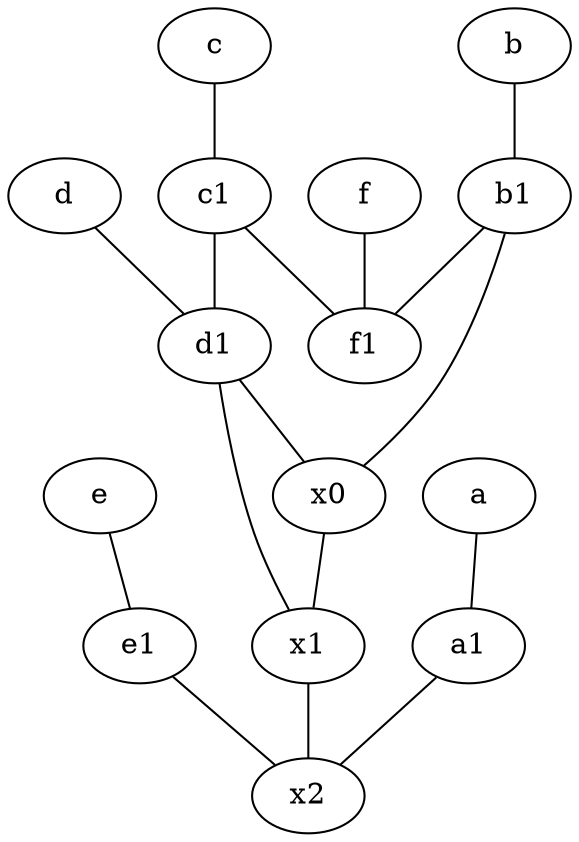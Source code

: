 graph {
	node [labelfontsize=50]
	b1 [labelfontsize=50 pos="9,4!"]
	c1 [labelfontsize=50 pos="4.5,3!"]
	b [labelfontsize=50 pos="10,4!"]
	d [labelfontsize=50 pos="2,5!"]
	c [labelfontsize=50 pos="4.5,2!"]
	a [labelfontsize=50 pos="8,2!"]
	e1 [labelfontsize=50 pos="7,7!"]
	x2 [labelfontsize=50]
	x1 [labelfontsize=50]
	e [labelfontsize=50 pos="7,9!"]
	f [labelfontsize=50 pos="3,9!"]
	a1 [labelfontsize=50 pos="8,3!"]
	d1 [labelfontsize=50 pos="3,5!"]
	x0 [labelfontsize=50]
	f1 [labelfontsize=50 pos="3,8!"]
	c1 -- d1
	e -- e1
	x0 -- x1
	a1 -- x2
	f -- f1
	c -- c1
	d1 -- x0
	b1 -- x0
	d -- d1
	e1 -- x2
	b -- b1
	b1 -- f1
	c1 -- f1
	x1 -- x2
	a -- a1
	d1 -- x1
}
